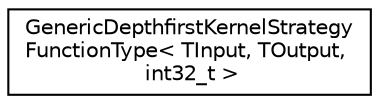 digraph "Graphical Class Hierarchy"
{
 // LATEX_PDF_SIZE
  edge [fontname="Helvetica",fontsize="10",labelfontname="Helvetica",labelfontsize="10"];
  node [fontname="Helvetica",fontsize="10",shape=record];
  rankdir="LR";
  Node0 [label="GenericDepthfirstKernelStrategy\lFunctionType\< TInput, TOutput,\l int32_t \>",height=0.2,width=0.4,color="black", fillcolor="white", style="filled",URL="$structarm__conv_1_1depthwise_1_1_generic_depthfirst_kernel_strategy_function_type_3_01_t_input_078319fdd1a8adfae8613a2c0dcd548f2.xhtml",tooltip=" "];
}
